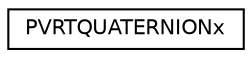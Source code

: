 digraph "Graphical Class Hierarchy"
{
  edge [fontname="Helvetica",fontsize="10",labelfontname="Helvetica",labelfontsize="10"];
  node [fontname="Helvetica",fontsize="10",shape=record];
  rankdir="LR";
  Node1 [label="PVRTQUATERNIONx",height=0.2,width=0.4,color="black", fillcolor="white", style="filled",URL="$struct_p_v_r_t_q_u_a_t_e_r_n_i_o_nx.html",tooltip="Fixed point Quaternion. "];
}
